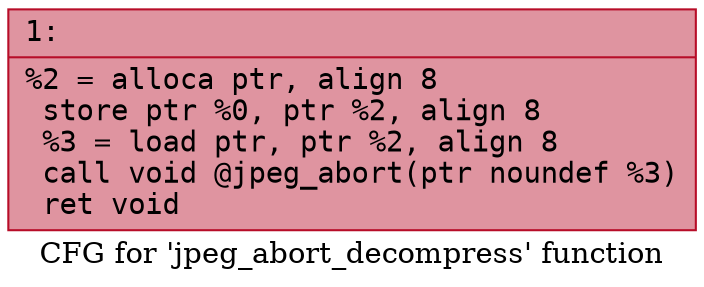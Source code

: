 digraph "CFG for 'jpeg_abort_decompress' function" {
	label="CFG for 'jpeg_abort_decompress' function";

	Node0x600003f723f0 [shape=record,color="#b70d28ff", style=filled, fillcolor="#b70d2870" fontname="Courier",label="{1:\l|  %2 = alloca ptr, align 8\l  store ptr %0, ptr %2, align 8\l  %3 = load ptr, ptr %2, align 8\l  call void @jpeg_abort(ptr noundef %3)\l  ret void\l}"];
}
